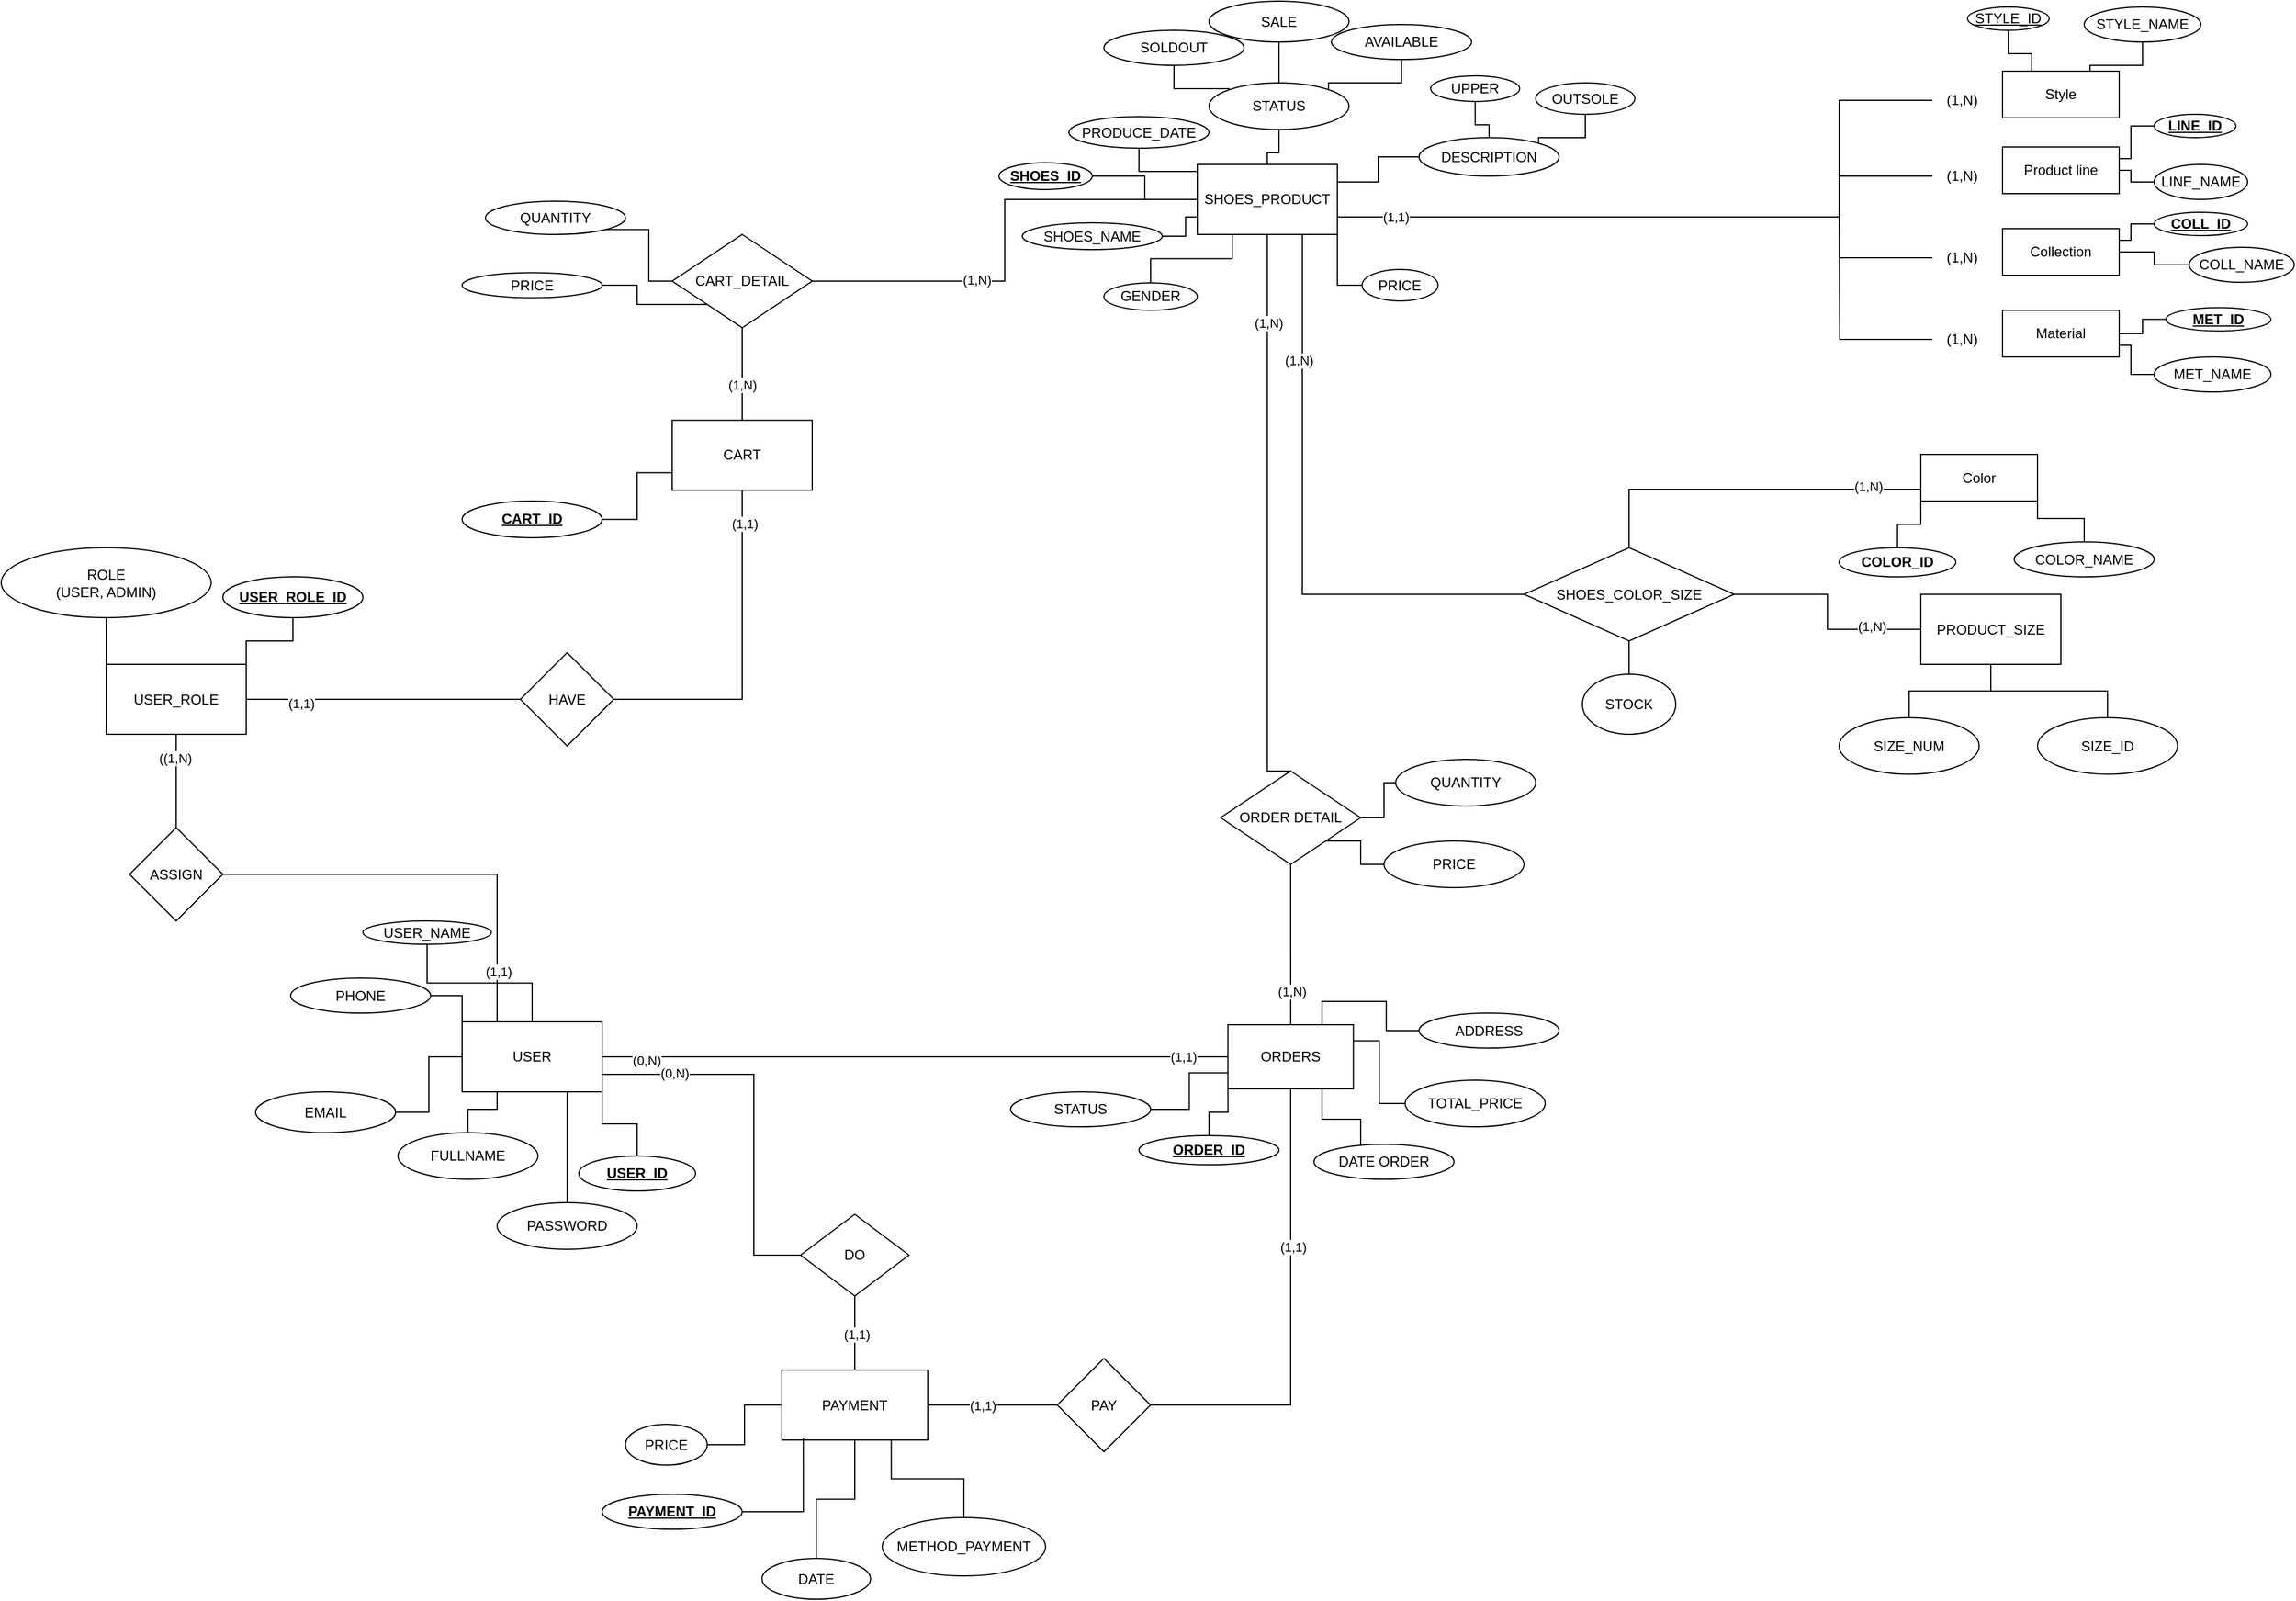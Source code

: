 <mxfile version="26.1.0">
  <diagram name="Page-1" id="mUoJXxd-xSzTkMzhNS6a">
    <mxGraphModel dx="4800" dy="5477" grid="1" gridSize="10" guides="1" tooltips="1" connect="1" arrows="1" fold="1" page="1" pageScale="1" pageWidth="3300" pageHeight="4681" math="0" shadow="0">
      <root>
        <mxCell id="0" />
        <mxCell id="1" parent="0" />
        <mxCell id="7phrwJVZTYu_8XCz1Uw8-10" value="ORDERS" style="whiteSpace=wrap;html=1;align=center;" parent="1" vertex="1">
          <mxGeometry x="976.25" y="197.5" width="107.5" height="55" as="geometry" />
        </mxCell>
        <mxCell id="lOhAbmEjRzqYqcPnyclR-127" style="edgeStyle=orthogonalEdgeStyle;rounded=0;orthogonalLoop=1;jettySize=auto;html=1;endArrow=none;startFill=0;" parent="1" source="lOhAbmEjRzqYqcPnyclR-30" target="7phrwJVZTYu_8XCz1Uw8-10" edge="1">
          <mxGeometry relative="1" as="geometry" />
        </mxCell>
        <mxCell id="lOhAbmEjRzqYqcPnyclR-129" value="(1,1)" style="edgeLabel;html=1;align=center;verticalAlign=middle;resizable=0;points=[];" parent="lOhAbmEjRzqYqcPnyclR-127" vertex="1" connectable="0">
          <mxGeometry x="0.854" relative="1" as="geometry">
            <mxPoint x="1" as="offset" />
          </mxGeometry>
        </mxCell>
        <mxCell id="lOhAbmEjRzqYqcPnyclR-130" value="(0,N)" style="edgeLabel;html=1;align=center;verticalAlign=middle;resizable=0;points=[];" parent="lOhAbmEjRzqYqcPnyclR-127" vertex="1" connectable="0">
          <mxGeometry x="-0.862" y="-3" relative="1" as="geometry">
            <mxPoint x="1" as="offset" />
          </mxGeometry>
        </mxCell>
        <mxCell id="lOhAbmEjRzqYqcPnyclR-30" value="USER" style="rounded=0;whiteSpace=wrap;html=1;" parent="1" vertex="1">
          <mxGeometry x="320" y="195" width="120" height="60" as="geometry" />
        </mxCell>
        <mxCell id="p90waIEFNsOgoAcw3BDw-61" style="edgeStyle=orthogonalEdgeStyle;rounded=0;orthogonalLoop=1;jettySize=auto;html=1;entryX=1;entryY=1;entryDx=0;entryDy=0;endArrow=none;startFill=0;" parent="1" source="lOhAbmEjRzqYqcPnyclR-32" target="lOhAbmEjRzqYqcPnyclR-30" edge="1">
          <mxGeometry relative="1" as="geometry" />
        </mxCell>
        <mxCell id="lOhAbmEjRzqYqcPnyclR-32" value="&lt;u&gt;&lt;b&gt;USER_ID&lt;/b&gt;&lt;/u&gt;" style="ellipse;whiteSpace=wrap;html=1;" parent="1" vertex="1">
          <mxGeometry x="420" y="310" width="100" height="30" as="geometry" />
        </mxCell>
        <mxCell id="lOhAbmEjRzqYqcPnyclR-33" style="edgeStyle=orthogonalEdgeStyle;rounded=0;orthogonalLoop=1;jettySize=auto;html=1;endArrow=none;endFill=0;" parent="1" source="lOhAbmEjRzqYqcPnyclR-34" target="lOhAbmEjRzqYqcPnyclR-30" edge="1">
          <mxGeometry relative="1" as="geometry" />
        </mxCell>
        <mxCell id="lOhAbmEjRzqYqcPnyclR-34" value="USER_NAME" style="ellipse;whiteSpace=wrap;html=1;" parent="1" vertex="1">
          <mxGeometry x="235" y="108.5" width="110" height="20" as="geometry" />
        </mxCell>
        <mxCell id="lOhAbmEjRzqYqcPnyclR-41" style="edgeStyle=orthogonalEdgeStyle;rounded=0;orthogonalLoop=1;jettySize=auto;html=1;entryX=0;entryY=0;entryDx=0;entryDy=0;endArrow=none;endFill=0;" parent="1" source="lOhAbmEjRzqYqcPnyclR-42" target="lOhAbmEjRzqYqcPnyclR-30" edge="1">
          <mxGeometry relative="1" as="geometry" />
        </mxCell>
        <mxCell id="lOhAbmEjRzqYqcPnyclR-42" value="PHONE" style="ellipse;whiteSpace=wrap;html=1;" parent="1" vertex="1">
          <mxGeometry x="173" y="157.5" width="120" height="30" as="geometry" />
        </mxCell>
        <mxCell id="lOhAbmEjRzqYqcPnyclR-43" style="edgeStyle=orthogonalEdgeStyle;rounded=0;orthogonalLoop=1;jettySize=auto;html=1;entryX=0;entryY=0.5;entryDx=0;entryDy=0;endArrow=none;endFill=0;" parent="1" source="lOhAbmEjRzqYqcPnyclR-44" target="lOhAbmEjRzqYqcPnyclR-30" edge="1">
          <mxGeometry relative="1" as="geometry" />
        </mxCell>
        <mxCell id="lOhAbmEjRzqYqcPnyclR-44" value="EMAIL" style="ellipse;whiteSpace=wrap;html=1;" parent="1" vertex="1">
          <mxGeometry x="143" y="255" width="120" height="35" as="geometry" />
        </mxCell>
        <mxCell id="p90waIEFNsOgoAcw3BDw-84" style="edgeStyle=orthogonalEdgeStyle;rounded=0;orthogonalLoop=1;jettySize=auto;html=1;entryX=0;entryY=0.5;entryDx=0;entryDy=0;endArrow=none;startFill=0;" parent="1" source="lOhAbmEjRzqYqcPnyclR-47" target="p90waIEFNsOgoAcw3BDw-82" edge="1">
          <mxGeometry relative="1" as="geometry" />
        </mxCell>
        <mxCell id="p90waIEFNsOgoAcw3BDw-85" value="(1,1)" style="edgeLabel;html=1;align=center;verticalAlign=middle;resizable=0;points=[];" parent="p90waIEFNsOgoAcw3BDw-84" vertex="1" connectable="0">
          <mxGeometry x="-0.6" y="-3" relative="1" as="geometry">
            <mxPoint as="offset" />
          </mxGeometry>
        </mxCell>
        <mxCell id="lOhAbmEjRzqYqcPnyclR-47" value="USER_ROLE" style="rounded=0;whiteSpace=wrap;html=1;" parent="1" vertex="1">
          <mxGeometry x="15" y="-111.5" width="120" height="60" as="geometry" />
        </mxCell>
        <mxCell id="lOhAbmEjRzqYqcPnyclR-48" style="edgeStyle=orthogonalEdgeStyle;rounded=0;orthogonalLoop=1;jettySize=auto;html=1;entryX=1;entryY=0;entryDx=0;entryDy=0;endArrow=none;endFill=0;" parent="1" source="lOhAbmEjRzqYqcPnyclR-49" target="lOhAbmEjRzqYqcPnyclR-47" edge="1">
          <mxGeometry relative="1" as="geometry" />
        </mxCell>
        <mxCell id="lOhAbmEjRzqYqcPnyclR-49" value="USER_ROLE_ID" style="ellipse;whiteSpace=wrap;html=1;fontStyle=5" parent="1" vertex="1">
          <mxGeometry x="115" y="-186.5" width="120" height="35" as="geometry" />
        </mxCell>
        <mxCell id="lOhAbmEjRzqYqcPnyclR-50" style="edgeStyle=orthogonalEdgeStyle;rounded=0;orthogonalLoop=1;jettySize=auto;html=1;entryX=0;entryY=0;entryDx=0;entryDy=0;endArrow=none;endFill=0;" parent="1" source="lOhAbmEjRzqYqcPnyclR-51" target="lOhAbmEjRzqYqcPnyclR-47" edge="1">
          <mxGeometry relative="1" as="geometry" />
        </mxCell>
        <mxCell id="lOhAbmEjRzqYqcPnyclR-51" value="ROLE&lt;div&gt;(USER, ADMIN)&lt;/div&gt;" style="ellipse;whiteSpace=wrap;html=1;" parent="1" vertex="1">
          <mxGeometry x="-75" y="-211.5" width="180" height="60" as="geometry" />
        </mxCell>
        <mxCell id="lOhAbmEjRzqYqcPnyclR-52" style="edgeStyle=orthogonalEdgeStyle;rounded=0;orthogonalLoop=1;jettySize=auto;html=1;endArrow=none;endFill=0;" parent="1" source="lOhAbmEjRzqYqcPnyclR-56" target="lOhAbmEjRzqYqcPnyclR-47" edge="1">
          <mxGeometry relative="1" as="geometry" />
        </mxCell>
        <mxCell id="lOhAbmEjRzqYqcPnyclR-53" value="((1,N)" style="edgeLabel;html=1;align=center;verticalAlign=middle;resizable=0;points=[];" parent="lOhAbmEjRzqYqcPnyclR-52" vertex="1" connectable="0">
          <mxGeometry x="0.506" y="1" relative="1" as="geometry">
            <mxPoint as="offset" />
          </mxGeometry>
        </mxCell>
        <mxCell id="lOhAbmEjRzqYqcPnyclR-54" style="edgeStyle=orthogonalEdgeStyle;rounded=0;orthogonalLoop=1;jettySize=auto;html=1;entryX=0.25;entryY=0;entryDx=0;entryDy=0;endArrow=none;endFill=0;" parent="1" source="lOhAbmEjRzqYqcPnyclR-56" target="lOhAbmEjRzqYqcPnyclR-30" edge="1">
          <mxGeometry relative="1" as="geometry">
            <Array as="points">
              <mxPoint x="350" y="69" />
            </Array>
          </mxGeometry>
        </mxCell>
        <mxCell id="lOhAbmEjRzqYqcPnyclR-55" value="(1,1)" style="edgeLabel;html=1;align=center;verticalAlign=middle;resizable=0;points=[];" parent="lOhAbmEjRzqYqcPnyclR-54" vertex="1" connectable="0">
          <mxGeometry x="0.76" y="1" relative="1" as="geometry">
            <mxPoint as="offset" />
          </mxGeometry>
        </mxCell>
        <mxCell id="lOhAbmEjRzqYqcPnyclR-56" value="ASSIGN" style="rhombus;whiteSpace=wrap;html=1;" parent="1" vertex="1">
          <mxGeometry x="35" y="28.5" width="80" height="80" as="geometry" />
        </mxCell>
        <mxCell id="lOhAbmEjRzqYqcPnyclR-59" style="edgeStyle=orthogonalEdgeStyle;rounded=0;orthogonalLoop=1;jettySize=auto;html=1;entryX=0.25;entryY=1;entryDx=0;entryDy=0;endArrow=none;startFill=0;" parent="1" source="lOhAbmEjRzqYqcPnyclR-58" target="lOhAbmEjRzqYqcPnyclR-30" edge="1">
          <mxGeometry relative="1" as="geometry" />
        </mxCell>
        <mxCell id="lOhAbmEjRzqYqcPnyclR-58" value="FULLNAME" style="ellipse;whiteSpace=wrap;html=1;" parent="1" vertex="1">
          <mxGeometry x="265" y="290" width="120" height="40" as="geometry" />
        </mxCell>
        <mxCell id="lOhAbmEjRzqYqcPnyclR-61" style="edgeStyle=orthogonalEdgeStyle;rounded=0;orthogonalLoop=1;jettySize=auto;html=1;entryX=0.75;entryY=1;entryDx=0;entryDy=0;endArrow=none;startFill=0;" parent="1" source="lOhAbmEjRzqYqcPnyclR-60" target="lOhAbmEjRzqYqcPnyclR-30" edge="1">
          <mxGeometry relative="1" as="geometry" />
        </mxCell>
        <mxCell id="lOhAbmEjRzqYqcPnyclR-60" value="PASSWORD" style="ellipse;whiteSpace=wrap;html=1;" parent="1" vertex="1">
          <mxGeometry x="350" y="350" width="120" height="40" as="geometry" />
        </mxCell>
        <mxCell id="lOhAbmEjRzqYqcPnyclR-65" style="edgeStyle=orthogonalEdgeStyle;rounded=0;orthogonalLoop=1;jettySize=auto;html=1;entryX=0;entryY=1;entryDx=0;entryDy=0;endArrow=none;startFill=0;" parent="1" source="lOhAbmEjRzqYqcPnyclR-62" target="7phrwJVZTYu_8XCz1Uw8-10" edge="1">
          <mxGeometry relative="1" as="geometry" />
        </mxCell>
        <mxCell id="lOhAbmEjRzqYqcPnyclR-62" value="&lt;b&gt;&lt;u&gt;ORDER_ID&lt;/u&gt;&lt;/b&gt;" style="ellipse;whiteSpace=wrap;html=1;" parent="1" vertex="1">
          <mxGeometry x="900" y="292.5" width="120" height="25" as="geometry" />
        </mxCell>
        <mxCell id="lOhAbmEjRzqYqcPnyclR-66" style="edgeStyle=orthogonalEdgeStyle;rounded=0;orthogonalLoop=1;jettySize=auto;html=1;entryX=0.75;entryY=1;entryDx=0;entryDy=0;endArrow=none;startFill=0;" parent="1" source="lOhAbmEjRzqYqcPnyclR-63" target="7phrwJVZTYu_8XCz1Uw8-10" edge="1">
          <mxGeometry relative="1" as="geometry">
            <Array as="points">
              <mxPoint x="1090" y="278.5" />
              <mxPoint x="1057" y="278.5" />
            </Array>
          </mxGeometry>
        </mxCell>
        <mxCell id="lOhAbmEjRzqYqcPnyclR-63" value="DATE ORDER" style="ellipse;whiteSpace=wrap;html=1;" parent="1" vertex="1">
          <mxGeometry x="1050" y="300" width="120" height="30" as="geometry" />
        </mxCell>
        <mxCell id="lOhAbmEjRzqYqcPnyclR-69" style="edgeStyle=orthogonalEdgeStyle;rounded=0;orthogonalLoop=1;jettySize=auto;html=1;entryX=1;entryY=0.25;entryDx=0;entryDy=0;endArrow=none;startFill=0;" parent="1" source="lOhAbmEjRzqYqcPnyclR-68" target="7phrwJVZTYu_8XCz1Uw8-10" edge="1">
          <mxGeometry relative="1" as="geometry" />
        </mxCell>
        <mxCell id="lOhAbmEjRzqYqcPnyclR-68" value="TOTAL_PRICE" style="ellipse;whiteSpace=wrap;html=1;" parent="1" vertex="1">
          <mxGeometry x="1128.13" y="245" width="120" height="40" as="geometry" />
        </mxCell>
        <mxCell id="lOhAbmEjRzqYqcPnyclR-71" style="edgeStyle=orthogonalEdgeStyle;rounded=0;orthogonalLoop=1;jettySize=auto;html=1;entryX=0.75;entryY=0;entryDx=0;entryDy=0;endArrow=none;startFill=0;" parent="1" source="lOhAbmEjRzqYqcPnyclR-70" target="7phrwJVZTYu_8XCz1Uw8-10" edge="1">
          <mxGeometry relative="1" as="geometry" />
        </mxCell>
        <mxCell id="lOhAbmEjRzqYqcPnyclR-70" value="ADDRESS" style="ellipse;whiteSpace=wrap;html=1;" parent="1" vertex="1">
          <mxGeometry x="1140" y="187.5" width="120" height="30" as="geometry" />
        </mxCell>
        <mxCell id="lOhAbmEjRzqYqcPnyclR-100" style="edgeStyle=orthogonalEdgeStyle;rounded=0;orthogonalLoop=1;jettySize=auto;html=1;entryX=0.5;entryY=0;entryDx=0;entryDy=0;endArrow=none;startFill=0;" parent="1" source="lOhAbmEjRzqYqcPnyclR-72" target="lOhAbmEjRzqYqcPnyclR-97" edge="1">
          <mxGeometry relative="1" as="geometry">
            <Array as="points">
              <mxPoint x="1010" y="-20" />
            </Array>
          </mxGeometry>
        </mxCell>
        <mxCell id="lOhAbmEjRzqYqcPnyclR-106" value="(1,N)" style="edgeLabel;html=1;align=center;verticalAlign=middle;resizable=0;points=[];" parent="lOhAbmEjRzqYqcPnyclR-100" vertex="1" connectable="0">
          <mxGeometry x="-0.683" y="1" relative="1" as="geometry">
            <mxPoint as="offset" />
          </mxGeometry>
        </mxCell>
        <mxCell id="lOhAbmEjRzqYqcPnyclR-72" value="SHOES_PRODUCT" style="rounded=0;whiteSpace=wrap;html=1;" parent="1" vertex="1">
          <mxGeometry x="950" y="-540" width="120" height="60" as="geometry" />
        </mxCell>
        <mxCell id="lOhAbmEjRzqYqcPnyclR-89" style="edgeStyle=orthogonalEdgeStyle;rounded=0;orthogonalLoop=1;jettySize=auto;html=1;entryX=0;entryY=0.5;entryDx=0;entryDy=0;endArrow=none;startFill=0;" parent="1" source="lOhAbmEjRzqYqcPnyclR-73" target="lOhAbmEjRzqYqcPnyclR-72" edge="1">
          <mxGeometry relative="1" as="geometry" />
        </mxCell>
        <mxCell id="lOhAbmEjRzqYqcPnyclR-73" value="&lt;b&gt;&lt;u&gt;SHOES_ID&lt;/u&gt;&lt;/b&gt;" style="ellipse;whiteSpace=wrap;html=1;" parent="1" vertex="1">
          <mxGeometry x="780" y="-541.5" width="80" height="23" as="geometry" />
        </mxCell>
        <mxCell id="lOhAbmEjRzqYqcPnyclR-88" style="edgeStyle=orthogonalEdgeStyle;rounded=0;orthogonalLoop=1;jettySize=auto;html=1;entryX=0;entryY=0.75;entryDx=0;entryDy=0;endArrow=none;startFill=0;" parent="1" source="lOhAbmEjRzqYqcPnyclR-74" target="lOhAbmEjRzqYqcPnyclR-72" edge="1">
          <mxGeometry relative="1" as="geometry" />
        </mxCell>
        <mxCell id="lOhAbmEjRzqYqcPnyclR-74" value="SHOES_NAME" style="ellipse;whiteSpace=wrap;html=1;" parent="1" vertex="1">
          <mxGeometry x="800" y="-490" width="120" height="23" as="geometry" />
        </mxCell>
        <mxCell id="lOhAbmEjRzqYqcPnyclR-93" style="edgeStyle=orthogonalEdgeStyle;rounded=0;orthogonalLoop=1;jettySize=auto;html=1;entryX=1;entryY=0.25;entryDx=0;entryDy=0;endArrow=none;startFill=0;" parent="1" source="lOhAbmEjRzqYqcPnyclR-75" target="lOhAbmEjRzqYqcPnyclR-72" edge="1">
          <mxGeometry relative="1" as="geometry" />
        </mxCell>
        <mxCell id="lOhAbmEjRzqYqcPnyclR-75" value="DESCRIPTION" style="ellipse;whiteSpace=wrap;html=1;" parent="1" vertex="1">
          <mxGeometry x="1140" y="-563" width="120" height="33" as="geometry" />
        </mxCell>
        <mxCell id="lOhAbmEjRzqYqcPnyclR-91" style="edgeStyle=orthogonalEdgeStyle;rounded=0;orthogonalLoop=1;jettySize=auto;html=1;entryX=0;entryY=0;entryDx=0;entryDy=0;endArrow=none;startFill=0;" parent="1" source="lOhAbmEjRzqYqcPnyclR-76" target="lOhAbmEjRzqYqcPnyclR-72" edge="1">
          <mxGeometry relative="1" as="geometry" />
        </mxCell>
        <mxCell id="lOhAbmEjRzqYqcPnyclR-76" value="PRODUCE_DATE" style="ellipse;whiteSpace=wrap;html=1;" parent="1" vertex="1">
          <mxGeometry x="840" y="-581" width="120" height="27" as="geometry" />
        </mxCell>
        <mxCell id="p90waIEFNsOgoAcw3BDw-28" style="edgeStyle=orthogonalEdgeStyle;rounded=0;orthogonalLoop=1;jettySize=auto;html=1;entryX=1;entryY=1;entryDx=0;entryDy=0;endArrow=none;startFill=0;" parent="1" source="lOhAbmEjRzqYqcPnyclR-78" target="lOhAbmEjRzqYqcPnyclR-72" edge="1">
          <mxGeometry relative="1" as="geometry" />
        </mxCell>
        <mxCell id="lOhAbmEjRzqYqcPnyclR-78" value="PRICE" style="ellipse;whiteSpace=wrap;html=1;" parent="1" vertex="1">
          <mxGeometry x="1091.25" y="-450" width="65" height="27" as="geometry" />
        </mxCell>
        <mxCell id="lOhAbmEjRzqYqcPnyclR-86" value="" style="edgeStyle=orthogonalEdgeStyle;rounded=0;orthogonalLoop=1;jettySize=auto;html=1;endArrow=none;startFill=0;" parent="1" source="lOhAbmEjRzqYqcPnyclR-81" target="lOhAbmEjRzqYqcPnyclR-72" edge="1">
          <mxGeometry relative="1" as="geometry" />
        </mxCell>
        <mxCell id="lOhAbmEjRzqYqcPnyclR-81" value="STATUS" style="ellipse;whiteSpace=wrap;html=1;" parent="1" vertex="1">
          <mxGeometry x="960" y="-610" width="120" height="40" as="geometry" />
        </mxCell>
        <mxCell id="lOhAbmEjRzqYqcPnyclR-84" style="edgeStyle=orthogonalEdgeStyle;rounded=0;orthogonalLoop=1;jettySize=auto;html=1;entryX=0;entryY=0;entryDx=0;entryDy=0;endArrow=none;startFill=0;" parent="1" source="lOhAbmEjRzqYqcPnyclR-82" target="lOhAbmEjRzqYqcPnyclR-81" edge="1">
          <mxGeometry relative="1" as="geometry" />
        </mxCell>
        <mxCell id="lOhAbmEjRzqYqcPnyclR-82" value="SOLDOUT" style="ellipse;whiteSpace=wrap;html=1;" parent="1" vertex="1">
          <mxGeometry x="870" y="-655" width="120" height="30" as="geometry" />
        </mxCell>
        <mxCell id="lOhAbmEjRzqYqcPnyclR-85" style="edgeStyle=orthogonalEdgeStyle;rounded=0;orthogonalLoop=1;jettySize=auto;html=1;entryX=1;entryY=0;entryDx=0;entryDy=0;endArrow=none;startFill=0;" parent="1" source="lOhAbmEjRzqYqcPnyclR-83" target="lOhAbmEjRzqYqcPnyclR-81" edge="1">
          <mxGeometry relative="1" as="geometry" />
        </mxCell>
        <mxCell id="lOhAbmEjRzqYqcPnyclR-83" value="AVAILABLE" style="ellipse;whiteSpace=wrap;html=1;" parent="1" vertex="1">
          <mxGeometry x="1065" y="-660" width="120" height="30" as="geometry" />
        </mxCell>
        <mxCell id="lOhAbmEjRzqYqcPnyclR-99" style="edgeStyle=orthogonalEdgeStyle;rounded=0;orthogonalLoop=1;jettySize=auto;html=1;entryX=0;entryY=0.5;entryDx=0;entryDy=0;endArrow=none;startFill=0;" parent="1" source="lOhAbmEjRzqYqcPnyclR-97" target="lOhAbmEjRzqYqcPnyclR-98" edge="1">
          <mxGeometry relative="1" as="geometry" />
        </mxCell>
        <mxCell id="lOhAbmEjRzqYqcPnyclR-101" style="edgeStyle=orthogonalEdgeStyle;rounded=0;orthogonalLoop=1;jettySize=auto;html=1;endArrow=none;startFill=0;" parent="1" source="lOhAbmEjRzqYqcPnyclR-97" target="7phrwJVZTYu_8XCz1Uw8-10" edge="1">
          <mxGeometry relative="1" as="geometry" />
        </mxCell>
        <mxCell id="lOhAbmEjRzqYqcPnyclR-107" value="(1,N)" style="edgeLabel;html=1;align=center;verticalAlign=middle;resizable=0;points=[];" parent="lOhAbmEjRzqYqcPnyclR-101" vertex="1" connectable="0">
          <mxGeometry x="0.575" y="1" relative="1" as="geometry">
            <mxPoint as="offset" />
          </mxGeometry>
        </mxCell>
        <mxCell id="lOhAbmEjRzqYqcPnyclR-97" value="ORDER DETAIL" style="rhombus;whiteSpace=wrap;html=1;" parent="1" vertex="1">
          <mxGeometry x="970" y="-20" width="120" height="80" as="geometry" />
        </mxCell>
        <mxCell id="lOhAbmEjRzqYqcPnyclR-98" value="QUANTITY" style="ellipse;whiteSpace=wrap;html=1;" parent="1" vertex="1">
          <mxGeometry x="1120" y="-30" width="120" height="40" as="geometry" />
        </mxCell>
        <mxCell id="p90waIEFNsOgoAcw3BDw-57" value="" style="edgeStyle=orthogonalEdgeStyle;rounded=0;orthogonalLoop=1;jettySize=auto;html=1;endArrow=none;startFill=0;" parent="1" source="lOhAbmEjRzqYqcPnyclR-102" target="lOhAbmEjRzqYqcPnyclR-75" edge="1">
          <mxGeometry relative="1" as="geometry" />
        </mxCell>
        <mxCell id="lOhAbmEjRzqYqcPnyclR-102" value="UPPER" style="ellipse;whiteSpace=wrap;html=1;" parent="1" vertex="1">
          <mxGeometry x="1150" y="-616" width="76.25" height="22" as="geometry" />
        </mxCell>
        <mxCell id="p90waIEFNsOgoAcw3BDw-58" style="edgeStyle=orthogonalEdgeStyle;rounded=0;orthogonalLoop=1;jettySize=auto;html=1;entryX=1;entryY=0;entryDx=0;entryDy=0;endArrow=none;startFill=0;" parent="1" source="lOhAbmEjRzqYqcPnyclR-103" target="lOhAbmEjRzqYqcPnyclR-75" edge="1">
          <mxGeometry relative="1" as="geometry" />
        </mxCell>
        <mxCell id="lOhAbmEjRzqYqcPnyclR-103" value="OUTSOLE" style="ellipse;whiteSpace=wrap;html=1;" parent="1" vertex="1">
          <mxGeometry x="1240" y="-610" width="85" height="27" as="geometry" />
        </mxCell>
        <mxCell id="p90waIEFNsOgoAcw3BDw-67" style="edgeStyle=orthogonalEdgeStyle;rounded=0;orthogonalLoop=1;jettySize=auto;html=1;entryX=1;entryY=0.5;entryDx=0;entryDy=0;endArrow=none;startFill=0;" parent="1" source="lOhAbmEjRzqYqcPnyclR-111" target="p90waIEFNsOgoAcw3BDw-39" edge="1">
          <mxGeometry relative="1" as="geometry" />
        </mxCell>
        <mxCell id="p90waIEFNsOgoAcw3BDw-71" value="" style="edgeStyle=orthogonalEdgeStyle;rounded=0;orthogonalLoop=1;jettySize=auto;html=1;endArrow=none;startFill=0;" parent="1" source="lOhAbmEjRzqYqcPnyclR-111" target="lOhAbmEjRzqYqcPnyclR-123" edge="1">
          <mxGeometry relative="1" as="geometry" />
        </mxCell>
        <mxCell id="p90waIEFNsOgoAcw3BDw-72" value="(1,1)" style="edgeLabel;html=1;align=center;verticalAlign=middle;resizable=0;points=[];" parent="p90waIEFNsOgoAcw3BDw-71" vertex="1" connectable="0">
          <mxGeometry x="-0.149" y="-3" relative="1" as="geometry">
            <mxPoint y="-3" as="offset" />
          </mxGeometry>
        </mxCell>
        <mxCell id="lOhAbmEjRzqYqcPnyclR-111" value="PAYMENT" style="rounded=0;whiteSpace=wrap;html=1;" parent="1" vertex="1">
          <mxGeometry x="594" y="493.5" width="125" height="60" as="geometry" />
        </mxCell>
        <mxCell id="lOhAbmEjRzqYqcPnyclR-113" value="&lt;u&gt;&lt;b&gt;PAYMENT_ID&lt;/b&gt;&lt;/u&gt;" style="ellipse;whiteSpace=wrap;html=1;" parent="1" vertex="1">
          <mxGeometry x="440" y="600" width="120" height="30" as="geometry" />
        </mxCell>
        <mxCell id="p90waIEFNsOgoAcw3BDw-69" style="edgeStyle=orthogonalEdgeStyle;rounded=0;orthogonalLoop=1;jettySize=auto;html=1;entryX=0.5;entryY=1;entryDx=0;entryDy=0;endArrow=none;startFill=0;" parent="1" source="lOhAbmEjRzqYqcPnyclR-115" target="lOhAbmEjRzqYqcPnyclR-111" edge="1">
          <mxGeometry relative="1" as="geometry" />
        </mxCell>
        <mxCell id="lOhAbmEjRzqYqcPnyclR-115" value="DATE" style="ellipse;whiteSpace=wrap;html=1;" parent="1" vertex="1">
          <mxGeometry x="577" y="655" width="93" height="35" as="geometry" />
        </mxCell>
        <mxCell id="p90waIEFNsOgoAcw3BDw-70" style="edgeStyle=orthogonalEdgeStyle;rounded=0;orthogonalLoop=1;jettySize=auto;html=1;entryX=0.75;entryY=1;entryDx=0;entryDy=0;endArrow=none;startFill=0;" parent="1" source="lOhAbmEjRzqYqcPnyclR-117" target="lOhAbmEjRzqYqcPnyclR-111" edge="1">
          <mxGeometry relative="1" as="geometry" />
        </mxCell>
        <mxCell id="lOhAbmEjRzqYqcPnyclR-117" value="METHOD_PAYMENT" style="ellipse;whiteSpace=wrap;html=1;" parent="1" vertex="1">
          <mxGeometry x="680" y="620" width="140" height="50" as="geometry" />
        </mxCell>
        <mxCell id="p90waIEFNsOgoAcw3BDw-63" style="edgeStyle=orthogonalEdgeStyle;rounded=0;orthogonalLoop=1;jettySize=auto;html=1;entryX=1;entryY=0.75;entryDx=0;entryDy=0;endArrow=none;startFill=0;" parent="1" source="lOhAbmEjRzqYqcPnyclR-120" target="lOhAbmEjRzqYqcPnyclR-30" edge="1">
          <mxGeometry relative="1" as="geometry">
            <Array as="points">
              <mxPoint x="570" y="395" />
              <mxPoint x="570" y="240" />
            </Array>
          </mxGeometry>
        </mxCell>
        <mxCell id="p90waIEFNsOgoAcw3BDw-64" value="(0,N)" style="edgeLabel;html=1;align=center;verticalAlign=middle;resizable=0;points=[];" parent="p90waIEFNsOgoAcw3BDw-63" vertex="1" connectable="0">
          <mxGeometry x="0.623" y="-1" relative="1" as="geometry">
            <mxPoint as="offset" />
          </mxGeometry>
        </mxCell>
        <mxCell id="p90waIEFNsOgoAcw3BDw-65" value="" style="edgeStyle=orthogonalEdgeStyle;rounded=0;orthogonalLoop=1;jettySize=auto;html=1;endArrow=none;startFill=0;" parent="1" source="lOhAbmEjRzqYqcPnyclR-120" target="lOhAbmEjRzqYqcPnyclR-111" edge="1">
          <mxGeometry relative="1" as="geometry" />
        </mxCell>
        <mxCell id="p90waIEFNsOgoAcw3BDw-66" value="(1,1)" style="edgeLabel;html=1;align=center;verticalAlign=middle;resizable=0;points=[];" parent="p90waIEFNsOgoAcw3BDw-65" vertex="1" connectable="0">
          <mxGeometry x="0.039" y="1" relative="1" as="geometry">
            <mxPoint as="offset" />
          </mxGeometry>
        </mxCell>
        <mxCell id="lOhAbmEjRzqYqcPnyclR-120" value="DO" style="rhombus;whiteSpace=wrap;html=1;" parent="1" vertex="1">
          <mxGeometry x="610" y="360" width="93" height="70" as="geometry" />
        </mxCell>
        <mxCell id="p90waIEFNsOgoAcw3BDw-73" style="edgeStyle=orthogonalEdgeStyle;rounded=0;orthogonalLoop=1;jettySize=auto;html=1;entryX=0.5;entryY=1;entryDx=0;entryDy=0;endArrow=none;startFill=0;" parent="1" source="lOhAbmEjRzqYqcPnyclR-123" target="7phrwJVZTYu_8XCz1Uw8-10" edge="1">
          <mxGeometry relative="1" as="geometry" />
        </mxCell>
        <mxCell id="p90waIEFNsOgoAcw3BDw-74" value="(1,1)" style="edgeLabel;html=1;align=center;verticalAlign=middle;resizable=0;points=[];" parent="p90waIEFNsOgoAcw3BDw-73" vertex="1" connectable="0">
          <mxGeometry x="0.307" y="-2" relative="1" as="geometry">
            <mxPoint as="offset" />
          </mxGeometry>
        </mxCell>
        <mxCell id="lOhAbmEjRzqYqcPnyclR-123" value="PAY" style="rhombus;whiteSpace=wrap;html=1;" parent="1" vertex="1">
          <mxGeometry x="830" y="483.5" width="80" height="80" as="geometry" />
        </mxCell>
        <mxCell id="p90waIEFNsOgoAcw3BDw-2" style="edgeStyle=orthogonalEdgeStyle;rounded=0;orthogonalLoop=1;jettySize=auto;html=1;entryX=0.25;entryY=1;entryDx=0;entryDy=0;endArrow=none;startFill=0;" parent="1" source="p90waIEFNsOgoAcw3BDw-1" target="lOhAbmEjRzqYqcPnyclR-72" edge="1">
          <mxGeometry relative="1" as="geometry" />
        </mxCell>
        <mxCell id="p90waIEFNsOgoAcw3BDw-1" value="GENDER" style="ellipse;whiteSpace=wrap;html=1;" parent="1" vertex="1">
          <mxGeometry x="870" y="-438.5" width="80" height="23.5" as="geometry" />
        </mxCell>
        <mxCell id="p90waIEFNsOgoAcw3BDw-3" value="Product line" style="whiteSpace=wrap;html=1;align=center;" parent="1" vertex="1">
          <mxGeometry x="1640" y="-555" width="100" height="40" as="geometry" />
        </mxCell>
        <mxCell id="p90waIEFNsOgoAcw3BDw-4" value="Collection" style="whiteSpace=wrap;html=1;align=center;" parent="1" vertex="1">
          <mxGeometry x="1640" y="-485" width="100" height="40" as="geometry" />
        </mxCell>
        <mxCell id="p90waIEFNsOgoAcw3BDw-5" value="Style" style="whiteSpace=wrap;html=1;align=center;" parent="1" vertex="1">
          <mxGeometry x="1640" y="-620" width="100" height="40" as="geometry" />
        </mxCell>
        <mxCell id="p90waIEFNsOgoAcw3BDw-6" value="Material" style="whiteSpace=wrap;html=1;align=center;" parent="1" vertex="1">
          <mxGeometry x="1640" y="-415" width="100" height="40" as="geometry" />
        </mxCell>
        <mxCell id="p90waIEFNsOgoAcw3BDw-7" value="Color" style="whiteSpace=wrap;html=1;align=center;" parent="1" vertex="1">
          <mxGeometry x="1570" y="-291.5" width="100" height="40" as="geometry" />
        </mxCell>
        <mxCell id="p90waIEFNsOgoAcw3BDw-42" style="edgeStyle=orthogonalEdgeStyle;rounded=0;orthogonalLoop=1;jettySize=auto;html=1;entryX=0.25;entryY=0;entryDx=0;entryDy=0;endArrow=none;startFill=0;" parent="1" source="p90waIEFNsOgoAcw3BDw-8" target="p90waIEFNsOgoAcw3BDw-5" edge="1">
          <mxGeometry relative="1" as="geometry" />
        </mxCell>
        <mxCell id="p90waIEFNsOgoAcw3BDw-8" value="STYLE_ID" style="ellipse;whiteSpace=wrap;html=1;align=center;fontStyle=4;" parent="1" vertex="1">
          <mxGeometry x="1610" y="-675" width="70" height="20" as="geometry" />
        </mxCell>
        <mxCell id="p90waIEFNsOgoAcw3BDw-43" style="edgeStyle=orthogonalEdgeStyle;rounded=0;orthogonalLoop=1;jettySize=auto;html=1;entryX=0.75;entryY=0;entryDx=0;entryDy=0;endArrow=none;startFill=0;" parent="1" source="p90waIEFNsOgoAcw3BDw-9" target="p90waIEFNsOgoAcw3BDw-5" edge="1">
          <mxGeometry relative="1" as="geometry" />
        </mxCell>
        <mxCell id="p90waIEFNsOgoAcw3BDw-9" value="STYLE_NAME" style="ellipse;whiteSpace=wrap;html=1;align=center;" parent="1" vertex="1">
          <mxGeometry x="1710" y="-675" width="100" height="30" as="geometry" />
        </mxCell>
        <mxCell id="p90waIEFNsOgoAcw3BDw-45" style="edgeStyle=orthogonalEdgeStyle;rounded=0;orthogonalLoop=1;jettySize=auto;html=1;entryX=1;entryY=0.25;entryDx=0;entryDy=0;endArrow=none;startFill=0;" parent="1" source="p90waIEFNsOgoAcw3BDw-10" target="p90waIEFNsOgoAcw3BDw-3" edge="1">
          <mxGeometry relative="1" as="geometry" />
        </mxCell>
        <mxCell id="p90waIEFNsOgoAcw3BDw-10" value="LINE_ID" style="ellipse;whiteSpace=wrap;html=1;align=center;fontStyle=5;" parent="1" vertex="1">
          <mxGeometry x="1770" y="-583" width="70" height="20" as="geometry" />
        </mxCell>
        <mxCell id="p90waIEFNsOgoAcw3BDw-44" value="" style="edgeStyle=orthogonalEdgeStyle;rounded=0;orthogonalLoop=1;jettySize=auto;html=1;endArrow=none;startFill=0;" parent="1" source="p90waIEFNsOgoAcw3BDw-11" target="p90waIEFNsOgoAcw3BDw-3" edge="1">
          <mxGeometry relative="1" as="geometry" />
        </mxCell>
        <mxCell id="p90waIEFNsOgoAcw3BDw-11" value="LINE_NAME" style="ellipse;whiteSpace=wrap;html=1;align=center;" parent="1" vertex="1">
          <mxGeometry x="1770" y="-540" width="80" height="30" as="geometry" />
        </mxCell>
        <mxCell id="p90waIEFNsOgoAcw3BDw-47" style="edgeStyle=orthogonalEdgeStyle;rounded=0;orthogonalLoop=1;jettySize=auto;html=1;entryX=1;entryY=0.25;entryDx=0;entryDy=0;endArrow=none;startFill=0;" parent="1" source="p90waIEFNsOgoAcw3BDw-12" target="p90waIEFNsOgoAcw3BDw-4" edge="1">
          <mxGeometry relative="1" as="geometry" />
        </mxCell>
        <mxCell id="p90waIEFNsOgoAcw3BDw-12" value="COLL_ID" style="ellipse;whiteSpace=wrap;html=1;align=center;fontStyle=5;" parent="1" vertex="1">
          <mxGeometry x="1770" y="-499" width="80" height="20" as="geometry" />
        </mxCell>
        <mxCell id="p90waIEFNsOgoAcw3BDw-48" style="edgeStyle=orthogonalEdgeStyle;rounded=0;orthogonalLoop=1;jettySize=auto;html=1;entryX=1;entryY=0.5;entryDx=0;entryDy=0;endArrow=none;startFill=0;" parent="1" source="p90waIEFNsOgoAcw3BDw-13" target="p90waIEFNsOgoAcw3BDw-4" edge="1">
          <mxGeometry relative="1" as="geometry" />
        </mxCell>
        <mxCell id="p90waIEFNsOgoAcw3BDw-13" value="COLL_NAME" style="ellipse;whiteSpace=wrap;html=1;align=center;" parent="1" vertex="1">
          <mxGeometry x="1800" y="-469" width="90" height="30" as="geometry" />
        </mxCell>
        <mxCell id="p90waIEFNsOgoAcw3BDw-49" value="" style="edgeStyle=orthogonalEdgeStyle;rounded=0;orthogonalLoop=1;jettySize=auto;html=1;endArrow=none;startFill=0;" parent="1" source="p90waIEFNsOgoAcw3BDw-14" target="p90waIEFNsOgoAcw3BDw-6" edge="1">
          <mxGeometry relative="1" as="geometry" />
        </mxCell>
        <mxCell id="p90waIEFNsOgoAcw3BDw-14" value="MET_ID" style="ellipse;whiteSpace=wrap;html=1;align=center;fontStyle=5;" parent="1" vertex="1">
          <mxGeometry x="1780" y="-417.25" width="90" height="20" as="geometry" />
        </mxCell>
        <mxCell id="p90waIEFNsOgoAcw3BDw-50" style="edgeStyle=orthogonalEdgeStyle;rounded=0;orthogonalLoop=1;jettySize=auto;html=1;entryX=1;entryY=0.75;entryDx=0;entryDy=0;endArrow=none;startFill=0;" parent="1" source="p90waIEFNsOgoAcw3BDw-15" target="p90waIEFNsOgoAcw3BDw-6" edge="1">
          <mxGeometry relative="1" as="geometry" />
        </mxCell>
        <mxCell id="p90waIEFNsOgoAcw3BDw-15" value="MET_NAME" style="ellipse;whiteSpace=wrap;html=1;align=center;" parent="1" vertex="1">
          <mxGeometry x="1770" y="-375" width="100" height="30" as="geometry" />
        </mxCell>
        <mxCell id="p90waIEFNsOgoAcw3BDw-34" style="edgeStyle=orthogonalEdgeStyle;rounded=0;orthogonalLoop=1;jettySize=auto;html=1;entryX=0;entryY=1;entryDx=0;entryDy=0;endArrow=none;endFill=1;startFill=0;" parent="1" source="p90waIEFNsOgoAcw3BDw-16" target="p90waIEFNsOgoAcw3BDw-7" edge="1">
          <mxGeometry relative="1" as="geometry" />
        </mxCell>
        <mxCell id="p90waIEFNsOgoAcw3BDw-16" value="COLOR_ID" style="ellipse;whiteSpace=wrap;html=1;align=center;fontStyle=1;" parent="1" vertex="1">
          <mxGeometry x="1500" y="-211.5" width="100" height="25" as="geometry" />
        </mxCell>
        <mxCell id="p90waIEFNsOgoAcw3BDw-35" style="edgeStyle=orthogonalEdgeStyle;rounded=0;orthogonalLoop=1;jettySize=auto;html=1;entryX=1;entryY=1;entryDx=0;entryDy=0;endArrow=none;startFill=0;" parent="1" source="p90waIEFNsOgoAcw3BDw-17" target="p90waIEFNsOgoAcw3BDw-7" edge="1">
          <mxGeometry relative="1" as="geometry" />
        </mxCell>
        <mxCell id="p90waIEFNsOgoAcw3BDw-17" value="COLOR_NAME" style="ellipse;whiteSpace=wrap;html=1;align=center;" parent="1" vertex="1">
          <mxGeometry x="1650" y="-216.5" width="120" height="30" as="geometry" />
        </mxCell>
        <mxCell id="p90waIEFNsOgoAcw3BDw-59" style="edgeStyle=orthogonalEdgeStyle;rounded=0;orthogonalLoop=1;jettySize=auto;html=1;entryX=1;entryY=0.75;entryDx=0;entryDy=0;endArrow=none;startFill=0;" parent="1" source="p90waIEFNsOgoAcw3BDw-18" target="lOhAbmEjRzqYqcPnyclR-72" edge="1">
          <mxGeometry relative="1" as="geometry">
            <Array as="points">
              <mxPoint x="1500" y="-595" />
              <mxPoint x="1500" y="-495" />
            </Array>
          </mxGeometry>
        </mxCell>
        <mxCell id="p90waIEFNsOgoAcw3BDw-60" value="(1,1)" style="edgeLabel;html=1;align=center;verticalAlign=middle;resizable=0;points=[];" parent="p90waIEFNsOgoAcw3BDw-59" vertex="1" connectable="0">
          <mxGeometry x="0.838" relative="1" as="geometry">
            <mxPoint as="offset" />
          </mxGeometry>
        </mxCell>
        <mxCell id="p90waIEFNsOgoAcw3BDw-18" value="(1,N)" style="text;html=1;align=center;verticalAlign=middle;resizable=0;points=[];autosize=1;strokeColor=none;fillColor=none;" parent="1" vertex="1">
          <mxGeometry x="1580" y="-610" width="50" height="30" as="geometry" />
        </mxCell>
        <mxCell id="p90waIEFNsOgoAcw3BDw-55" style="edgeStyle=orthogonalEdgeStyle;rounded=0;orthogonalLoop=1;jettySize=auto;html=1;endArrow=none;startFill=0;" parent="1" source="p90waIEFNsOgoAcw3BDw-19" edge="1">
          <mxGeometry relative="1" as="geometry">
            <mxPoint x="1500" y="-530" as="targetPoint" />
          </mxGeometry>
        </mxCell>
        <mxCell id="p90waIEFNsOgoAcw3BDw-19" value="(1,N)" style="text;html=1;align=center;verticalAlign=middle;resizable=0;points=[];autosize=1;strokeColor=none;fillColor=none;" parent="1" vertex="1">
          <mxGeometry x="1580" y="-545" width="50" height="30" as="geometry" />
        </mxCell>
        <mxCell id="p90waIEFNsOgoAcw3BDw-54" style="edgeStyle=orthogonalEdgeStyle;rounded=0;orthogonalLoop=1;jettySize=auto;html=1;endArrow=none;startFill=0;" parent="1" source="p90waIEFNsOgoAcw3BDw-20" edge="1">
          <mxGeometry relative="1" as="geometry">
            <mxPoint x="1500" y="-460" as="targetPoint" />
          </mxGeometry>
        </mxCell>
        <mxCell id="p90waIEFNsOgoAcw3BDw-20" value="(1,N)" style="text;html=1;align=center;verticalAlign=middle;resizable=0;points=[];autosize=1;strokeColor=none;fillColor=none;" parent="1" vertex="1">
          <mxGeometry x="1580" y="-475" width="50" height="30" as="geometry" />
        </mxCell>
        <mxCell id="p90waIEFNsOgoAcw3BDw-53" style="edgeStyle=orthogonalEdgeStyle;rounded=0;orthogonalLoop=1;jettySize=auto;html=1;endArrow=none;startFill=0;" parent="1" source="p90waIEFNsOgoAcw3BDw-21" edge="1">
          <mxGeometry relative="1" as="geometry">
            <mxPoint x="1500" y="-500" as="targetPoint" />
          </mxGeometry>
        </mxCell>
        <mxCell id="p90waIEFNsOgoAcw3BDw-21" value="(1,N)" style="text;html=1;align=center;verticalAlign=middle;resizable=0;points=[];autosize=1;strokeColor=none;fillColor=none;" parent="1" vertex="1">
          <mxGeometry x="1580" y="-405" width="50" height="30" as="geometry" />
        </mxCell>
        <mxCell id="p90waIEFNsOgoAcw3BDw-24" value="" style="edgeStyle=orthogonalEdgeStyle;rounded=0;orthogonalLoop=1;jettySize=auto;html=1;endArrow=none;startFill=0;" parent="1" source="p90waIEFNsOgoAcw3BDw-23" target="lOhAbmEjRzqYqcPnyclR-81" edge="1">
          <mxGeometry relative="1" as="geometry" />
        </mxCell>
        <mxCell id="p90waIEFNsOgoAcw3BDw-23" value="SALE" style="ellipse;whiteSpace=wrap;html=1;" parent="1" vertex="1">
          <mxGeometry x="960" y="-680" width="120" height="35" as="geometry" />
        </mxCell>
        <mxCell id="p90waIEFNsOgoAcw3BDw-38" style="edgeStyle=orthogonalEdgeStyle;rounded=0;orthogonalLoop=1;jettySize=auto;html=1;entryX=1;entryY=1;entryDx=0;entryDy=0;endArrow=none;startFill=0;" parent="1" source="p90waIEFNsOgoAcw3BDw-36" target="lOhAbmEjRzqYqcPnyclR-97" edge="1">
          <mxGeometry relative="1" as="geometry" />
        </mxCell>
        <mxCell id="p90waIEFNsOgoAcw3BDw-36" value="PRICE" style="ellipse;whiteSpace=wrap;html=1;" parent="1" vertex="1">
          <mxGeometry x="1110" y="40" width="120" height="40" as="geometry" />
        </mxCell>
        <mxCell id="p90waIEFNsOgoAcw3BDw-37" style="edgeStyle=orthogonalEdgeStyle;rounded=0;orthogonalLoop=1;jettySize=auto;html=1;exitX=0.5;exitY=1;exitDx=0;exitDy=0;" parent="1" source="lOhAbmEjRzqYqcPnyclR-98" target="lOhAbmEjRzqYqcPnyclR-98" edge="1">
          <mxGeometry relative="1" as="geometry" />
        </mxCell>
        <mxCell id="p90waIEFNsOgoAcw3BDw-39" value="PRICE" style="ellipse;whiteSpace=wrap;html=1;" parent="1" vertex="1">
          <mxGeometry x="460" y="540" width="70" height="35" as="geometry" />
        </mxCell>
        <mxCell id="p90waIEFNsOgoAcw3BDw-78" style="edgeStyle=orthogonalEdgeStyle;rounded=0;orthogonalLoop=1;jettySize=auto;html=1;entryX=1;entryY=0.5;entryDx=0;entryDy=0;endArrow=none;startFill=0;exitX=0;exitY=1;exitDx=0;exitDy=0;" parent="1" source="p90waIEFNsOgoAcw3BDw-91" target="p90waIEFNsOgoAcw3BDw-77" edge="1">
          <mxGeometry relative="1" as="geometry" />
        </mxCell>
        <mxCell id="p90waIEFNsOgoAcw3BDw-83" style="edgeStyle=orthogonalEdgeStyle;rounded=0;orthogonalLoop=1;jettySize=auto;html=1;entryX=1;entryY=0.5;entryDx=0;entryDy=0;exitX=0.5;exitY=1;exitDx=0;exitDy=0;endArrow=none;startFill=0;" parent="1" source="p90waIEFNsOgoAcw3BDw-62" target="p90waIEFNsOgoAcw3BDw-82" edge="1">
          <mxGeometry relative="1" as="geometry" />
        </mxCell>
        <mxCell id="p90waIEFNsOgoAcw3BDw-86" value="(1,1)" style="edgeLabel;html=1;align=center;verticalAlign=middle;resizable=0;points=[];" parent="p90waIEFNsOgoAcw3BDw-83" vertex="1" connectable="0">
          <mxGeometry x="-0.804" y="2" relative="1" as="geometry">
            <mxPoint as="offset" />
          </mxGeometry>
        </mxCell>
        <mxCell id="p90waIEFNsOgoAcw3BDw-62" value="CART" style="rounded=0;whiteSpace=wrap;html=1;" parent="1" vertex="1">
          <mxGeometry x="500" y="-320.75" width="120" height="60" as="geometry" />
        </mxCell>
        <mxCell id="p90waIEFNsOgoAcw3BDw-68" style="edgeStyle=orthogonalEdgeStyle;rounded=0;orthogonalLoop=1;jettySize=auto;html=1;entryX=0.147;entryY=0.975;entryDx=0;entryDy=0;entryPerimeter=0;endArrow=none;startFill=0;" parent="1" source="lOhAbmEjRzqYqcPnyclR-113" target="lOhAbmEjRzqYqcPnyclR-111" edge="1">
          <mxGeometry relative="1" as="geometry" />
        </mxCell>
        <mxCell id="p90waIEFNsOgoAcw3BDw-75" value="QUANTITY" style="ellipse;whiteSpace=wrap;html=1;" parent="1" vertex="1">
          <mxGeometry x="340" y="-508.5" width="120" height="28.5" as="geometry" />
        </mxCell>
        <mxCell id="p90waIEFNsOgoAcw3BDw-77" value="PRICE" style="ellipse;whiteSpace=wrap;html=1;" parent="1" vertex="1">
          <mxGeometry x="320" y="-447.25" width="120" height="21.5" as="geometry" />
        </mxCell>
        <mxCell id="p90waIEFNsOgoAcw3BDw-82" value="HAVE" style="rhombus;whiteSpace=wrap;html=1;" parent="1" vertex="1">
          <mxGeometry x="370" y="-121.5" width="80" height="80" as="geometry" />
        </mxCell>
        <mxCell id="p90waIEFNsOgoAcw3BDw-90" style="edgeStyle=orthogonalEdgeStyle;rounded=0;orthogonalLoop=1;jettySize=auto;html=1;entryX=0;entryY=0.75;entryDx=0;entryDy=0;endArrow=none;startFill=0;" parent="1" source="p90waIEFNsOgoAcw3BDw-89" target="7phrwJVZTYu_8XCz1Uw8-10" edge="1">
          <mxGeometry relative="1" as="geometry" />
        </mxCell>
        <mxCell id="p90waIEFNsOgoAcw3BDw-89" value="STATUS" style="ellipse;whiteSpace=wrap;html=1;" parent="1" vertex="1">
          <mxGeometry x="790" y="255" width="120" height="30" as="geometry" />
        </mxCell>
        <mxCell id="p90waIEFNsOgoAcw3BDw-92" value="" style="edgeStyle=orthogonalEdgeStyle;rounded=0;orthogonalLoop=1;jettySize=auto;html=1;endArrow=none;startFill=0;" parent="1" source="p90waIEFNsOgoAcw3BDw-91" target="p90waIEFNsOgoAcw3BDw-62" edge="1">
          <mxGeometry relative="1" as="geometry" />
        </mxCell>
        <mxCell id="p90waIEFNsOgoAcw3BDw-98" value="(1,N)" style="edgeLabel;html=1;align=center;verticalAlign=middle;resizable=0;points=[];" parent="p90waIEFNsOgoAcw3BDw-92" vertex="1" connectable="0">
          <mxGeometry x="0.234" relative="1" as="geometry">
            <mxPoint as="offset" />
          </mxGeometry>
        </mxCell>
        <mxCell id="p90waIEFNsOgoAcw3BDw-93" style="edgeStyle=orthogonalEdgeStyle;rounded=0;orthogonalLoop=1;jettySize=auto;html=1;endArrow=none;startFill=0;" parent="1" source="p90waIEFNsOgoAcw3BDw-91" target="lOhAbmEjRzqYqcPnyclR-72" edge="1">
          <mxGeometry relative="1" as="geometry" />
        </mxCell>
        <mxCell id="p90waIEFNsOgoAcw3BDw-99" value="(1,N)" style="edgeLabel;html=1;align=center;verticalAlign=middle;resizable=0;points=[];" parent="p90waIEFNsOgoAcw3BDw-93" vertex="1" connectable="0">
          <mxGeometry x="-0.298" y="1" relative="1" as="geometry">
            <mxPoint as="offset" />
          </mxGeometry>
        </mxCell>
        <mxCell id="p90waIEFNsOgoAcw3BDw-94" style="edgeStyle=orthogonalEdgeStyle;rounded=0;orthogonalLoop=1;jettySize=auto;html=1;entryX=1;entryY=1;entryDx=0;entryDy=0;endArrow=none;startFill=0;" parent="1" source="p90waIEFNsOgoAcw3BDw-91" target="p90waIEFNsOgoAcw3BDw-75" edge="1">
          <mxGeometry relative="1" as="geometry" />
        </mxCell>
        <mxCell id="p90waIEFNsOgoAcw3BDw-91" value="CART_DETAIL" style="rhombus;whiteSpace=wrap;html=1;" parent="1" vertex="1">
          <mxGeometry x="500" y="-480" width="120" height="80" as="geometry" />
        </mxCell>
        <mxCell id="p90waIEFNsOgoAcw3BDw-97" style="edgeStyle=orthogonalEdgeStyle;rounded=0;orthogonalLoop=1;jettySize=auto;html=1;entryX=0;entryY=0.75;entryDx=0;entryDy=0;endArrow=none;startFill=0;" parent="1" source="p90waIEFNsOgoAcw3BDw-96" target="p90waIEFNsOgoAcw3BDw-62" edge="1">
          <mxGeometry relative="1" as="geometry" />
        </mxCell>
        <mxCell id="p90waIEFNsOgoAcw3BDw-96" value="&lt;b&gt;&lt;u&gt;CART_ID&lt;/u&gt;&lt;/b&gt;" style="ellipse;whiteSpace=wrap;html=1;" parent="1" vertex="1">
          <mxGeometry x="320" y="-251.5" width="120" height="31.5" as="geometry" />
        </mxCell>
        <mxCell id="6qY_cWEDVDPVYaui6a-j-19" value="" style="edgeStyle=orthogonalEdgeStyle;rounded=0;orthogonalLoop=1;jettySize=auto;html=1;endArrow=none;startFill=0;" edge="1" parent="1" source="6qY_cWEDVDPVYaui6a-j-6" target="6qY_cWEDVDPVYaui6a-j-8">
          <mxGeometry relative="1" as="geometry" />
        </mxCell>
        <mxCell id="6qY_cWEDVDPVYaui6a-j-20" style="edgeStyle=orthogonalEdgeStyle;rounded=0;orthogonalLoop=1;jettySize=auto;html=1;entryX=0.5;entryY=0;entryDx=0;entryDy=0;endArrow=none;startFill=0;" edge="1" parent="1" source="6qY_cWEDVDPVYaui6a-j-6" target="6qY_cWEDVDPVYaui6a-j-7">
          <mxGeometry relative="1" as="geometry" />
        </mxCell>
        <mxCell id="6qY_cWEDVDPVYaui6a-j-6" value="PRODUCT_SIZE" style="rounded=0;whiteSpace=wrap;html=1;" vertex="1" parent="1">
          <mxGeometry x="1570" y="-171.5" width="120" height="60" as="geometry" />
        </mxCell>
        <mxCell id="6qY_cWEDVDPVYaui6a-j-7" value="SIZE_ID" style="ellipse;whiteSpace=wrap;html=1;" vertex="1" parent="1">
          <mxGeometry x="1670" y="-65.75" width="120" height="48.5" as="geometry" />
        </mxCell>
        <mxCell id="6qY_cWEDVDPVYaui6a-j-8" value="SIZE_NUM" style="ellipse;whiteSpace=wrap;html=1;" vertex="1" parent="1">
          <mxGeometry x="1500" y="-65.75" width="120" height="48.5" as="geometry" />
        </mxCell>
        <mxCell id="6qY_cWEDVDPVYaui6a-j-10" style="edgeStyle=orthogonalEdgeStyle;rounded=0;orthogonalLoop=1;jettySize=auto;html=1;entryX=0.75;entryY=1;entryDx=0;entryDy=0;endArrow=none;startFill=0;" edge="1" parent="1" source="6qY_cWEDVDPVYaui6a-j-9" target="lOhAbmEjRzqYqcPnyclR-72">
          <mxGeometry relative="1" as="geometry" />
        </mxCell>
        <mxCell id="6qY_cWEDVDPVYaui6a-j-14" value="(1,N)" style="edgeLabel;html=1;align=center;verticalAlign=middle;resizable=0;points=[];" vertex="1" connectable="0" parent="6qY_cWEDVDPVYaui6a-j-10">
          <mxGeometry x="0.562" y="3" relative="1" as="geometry">
            <mxPoint y="-1" as="offset" />
          </mxGeometry>
        </mxCell>
        <mxCell id="6qY_cWEDVDPVYaui6a-j-11" style="edgeStyle=orthogonalEdgeStyle;rounded=0;orthogonalLoop=1;jettySize=auto;html=1;endArrow=none;startFill=0;" edge="1" parent="1" source="6qY_cWEDVDPVYaui6a-j-9" target="6qY_cWEDVDPVYaui6a-j-6">
          <mxGeometry relative="1" as="geometry" />
        </mxCell>
        <mxCell id="6qY_cWEDVDPVYaui6a-j-16" value="(1,N)" style="edgeLabel;html=1;align=center;verticalAlign=middle;resizable=0;points=[];" vertex="1" connectable="0" parent="6qY_cWEDVDPVYaui6a-j-11">
          <mxGeometry x="0.557" y="3" relative="1" as="geometry">
            <mxPoint as="offset" />
          </mxGeometry>
        </mxCell>
        <mxCell id="6qY_cWEDVDPVYaui6a-j-12" style="edgeStyle=orthogonalEdgeStyle;rounded=0;orthogonalLoop=1;jettySize=auto;html=1;entryX=0;entryY=0.75;entryDx=0;entryDy=0;endArrow=none;startFill=0;" edge="1" parent="1" source="6qY_cWEDVDPVYaui6a-j-9" target="p90waIEFNsOgoAcw3BDw-7">
          <mxGeometry relative="1" as="geometry">
            <Array as="points">
              <mxPoint x="1320" y="-261" />
            </Array>
          </mxGeometry>
        </mxCell>
        <mxCell id="6qY_cWEDVDPVYaui6a-j-15" value="(1,N)" style="edgeLabel;html=1;align=center;verticalAlign=middle;resizable=0;points=[];" vertex="1" connectable="0" parent="6qY_cWEDVDPVYaui6a-j-12">
          <mxGeometry x="0.701" y="3" relative="1" as="geometry">
            <mxPoint as="offset" />
          </mxGeometry>
        </mxCell>
        <mxCell id="6qY_cWEDVDPVYaui6a-j-18" value="" style="edgeStyle=orthogonalEdgeStyle;rounded=0;orthogonalLoop=1;jettySize=auto;html=1;endArrow=none;startFill=0;" edge="1" parent="1" source="6qY_cWEDVDPVYaui6a-j-9" target="6qY_cWEDVDPVYaui6a-j-17">
          <mxGeometry relative="1" as="geometry" />
        </mxCell>
        <mxCell id="6qY_cWEDVDPVYaui6a-j-9" value="SHOES_COLOR_SIZE" style="rhombus;whiteSpace=wrap;html=1;" vertex="1" parent="1">
          <mxGeometry x="1230" y="-211.5" width="180" height="80" as="geometry" />
        </mxCell>
        <mxCell id="6qY_cWEDVDPVYaui6a-j-17" value="STOCK" style="ellipse;whiteSpace=wrap;html=1;" vertex="1" parent="1">
          <mxGeometry x="1280" y="-103" width="80" height="51.5" as="geometry" />
        </mxCell>
      </root>
    </mxGraphModel>
  </diagram>
</mxfile>
